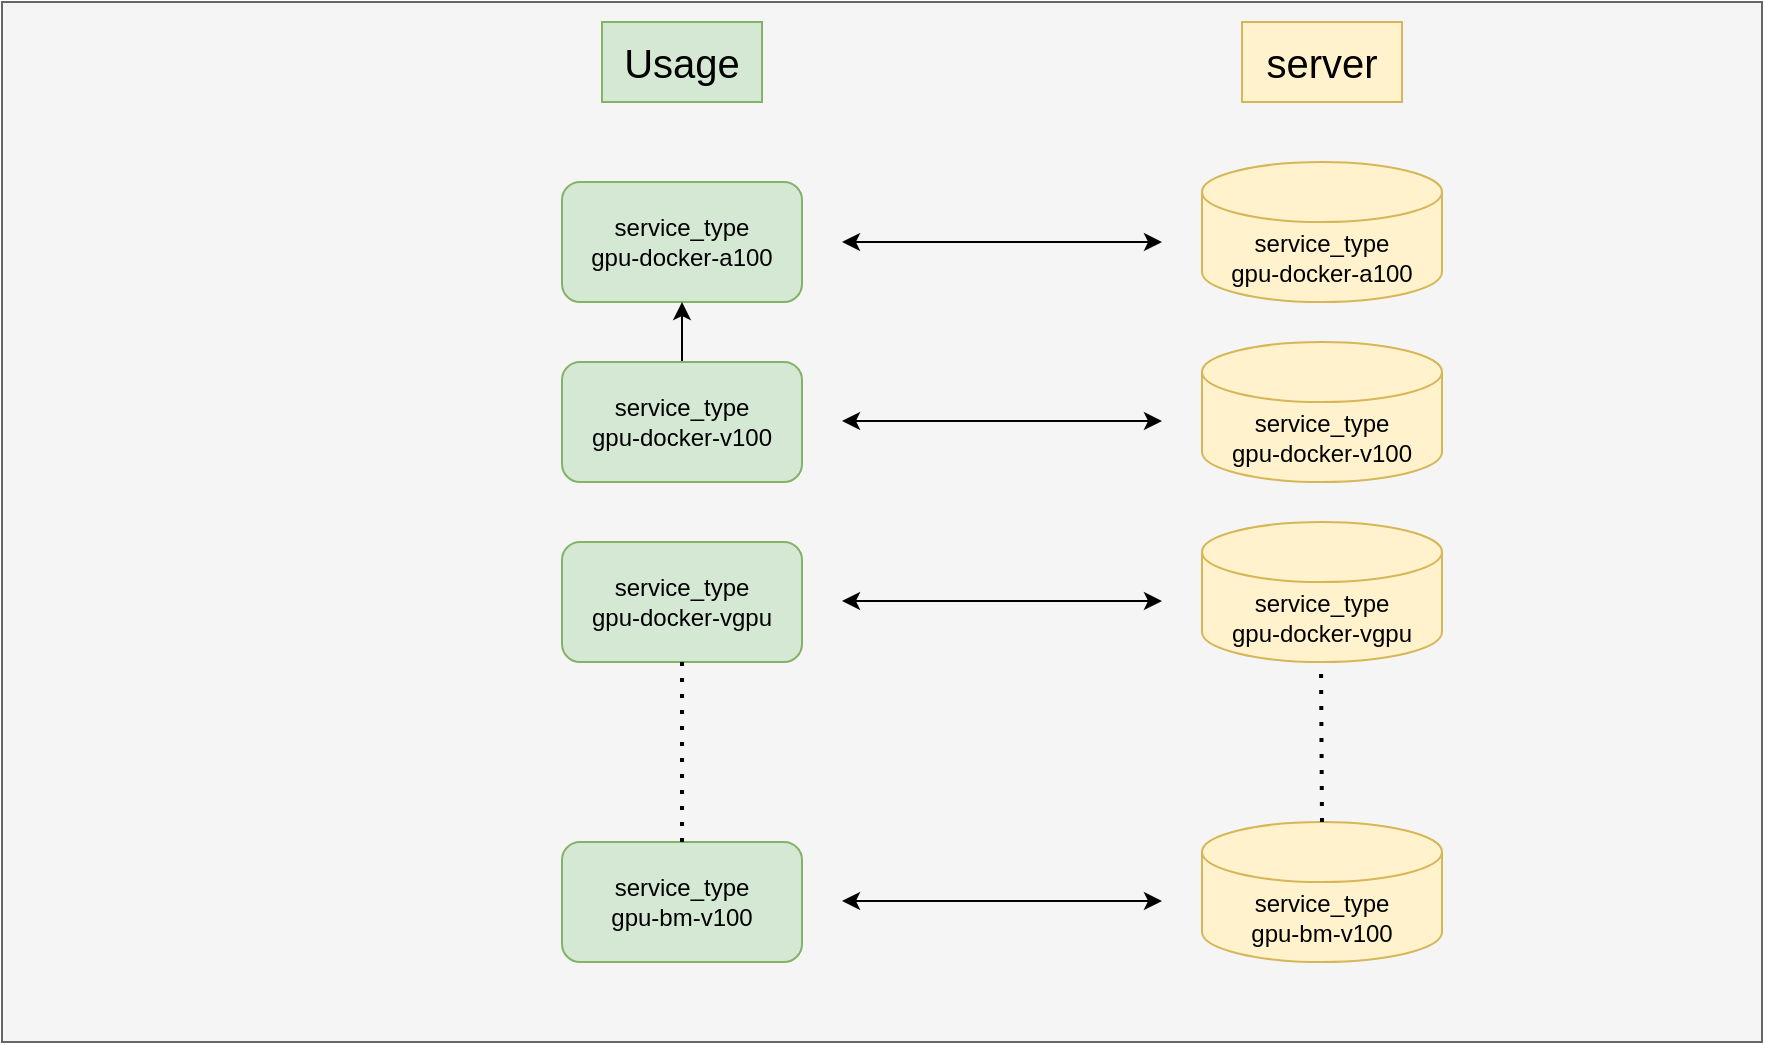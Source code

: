 <mxfile version="21.2.9" type="github">
  <diagram name="Page-1" id="6a6OOwxo6Y9_htjvIanm">
    <mxGraphModel dx="1434" dy="748" grid="1" gridSize="10" guides="1" tooltips="1" connect="1" arrows="1" fold="1" page="1" pageScale="1" pageWidth="850" pageHeight="1100" math="0" shadow="0">
      <root>
        <mxCell id="0" />
        <mxCell id="1" parent="0" />
        <mxCell id="-UJmYH7cU9t-iPEf6zQ2-1" value="" style="rounded=0;whiteSpace=wrap;html=1;fillColor=#f5f5f5;fontColor=#333333;strokeColor=#666666;" parent="1" vertex="1">
          <mxGeometry x="80" y="120" width="880" height="520" as="geometry" />
        </mxCell>
        <mxCell id="UZ_lWxhkcz9oKxHN5GgZ-2" value="service_type&lt;br&gt;gpu-docker-a100" style="rounded=1;whiteSpace=wrap;html=1;fillColor=#d5e8d4;strokeColor=#82b366;" parent="1" vertex="1">
          <mxGeometry x="360" y="210" width="120" height="60" as="geometry" />
        </mxCell>
        <mxCell id="wqtQaAzmY_qlGZJuY417-1" value="" style="edgeStyle=orthogonalEdgeStyle;rounded=0;orthogonalLoop=1;jettySize=auto;html=1;" edge="1" parent="1" source="UZ_lWxhkcz9oKxHN5GgZ-3" target="UZ_lWxhkcz9oKxHN5GgZ-2">
          <mxGeometry relative="1" as="geometry" />
        </mxCell>
        <mxCell id="UZ_lWxhkcz9oKxHN5GgZ-3" value="service_type&lt;br&gt;gpu-docker-v100" style="rounded=1;whiteSpace=wrap;html=1;fillColor=#d5e8d4;strokeColor=#82b366;" parent="1" vertex="1">
          <mxGeometry x="360" y="300" width="120" height="60" as="geometry" />
        </mxCell>
        <mxCell id="UZ_lWxhkcz9oKxHN5GgZ-6" value="service_type&lt;br&gt;gpu-docker-vgpu" style="rounded=1;whiteSpace=wrap;html=1;fillColor=#d5e8d4;strokeColor=#82b366;" parent="1" vertex="1">
          <mxGeometry x="360" y="390" width="120" height="60" as="geometry" />
        </mxCell>
        <mxCell id="UZ_lWxhkcz9oKxHN5GgZ-7" value="service_type&lt;br&gt;gpu-bm-v100" style="rounded=1;whiteSpace=wrap;html=1;fillColor=#d5e8d4;strokeColor=#82b366;" parent="1" vertex="1">
          <mxGeometry x="360" y="540" width="120" height="60" as="geometry" />
        </mxCell>
        <mxCell id="UZ_lWxhkcz9oKxHN5GgZ-10" value="Usage" style="text;html=1;strokeColor=#82b366;fillColor=#d5e8d4;align=center;verticalAlign=middle;whiteSpace=wrap;rounded=0;strokeWidth=1;fontSize=20;fontStyle=0" parent="1" vertex="1">
          <mxGeometry x="380" y="130" width="80" height="40" as="geometry" />
        </mxCell>
        <mxCell id="UZ_lWxhkcz9oKxHN5GgZ-11" value="" style="endArrow=none;dashed=1;html=1;dashPattern=1 3;strokeWidth=2;rounded=0;exitX=0.5;exitY=0;exitDx=0;exitDy=0;entryX=0.5;entryY=1;entryDx=0;entryDy=0;" parent="1" source="UZ_lWxhkcz9oKxHN5GgZ-7" target="UZ_lWxhkcz9oKxHN5GgZ-6" edge="1">
          <mxGeometry width="50" height="50" relative="1" as="geometry">
            <mxPoint x="420" y="530" as="sourcePoint" />
            <mxPoint x="420" y="470" as="targetPoint" />
          </mxGeometry>
        </mxCell>
        <mxCell id="UZ_lWxhkcz9oKxHN5GgZ-14" value="service_type&lt;br&gt;gpu-docker-a100" style="shape=cylinder3;whiteSpace=wrap;html=1;boundedLbl=1;backgroundOutline=1;size=15;fillColor=#fff2cc;strokeColor=#d6b656;" parent="1" vertex="1">
          <mxGeometry x="680" y="200" width="120" height="70" as="geometry" />
        </mxCell>
        <mxCell id="UZ_lWxhkcz9oKxHN5GgZ-20" value="server" style="text;html=1;strokeColor=#d6b656;fillColor=#fff2cc;align=center;verticalAlign=middle;whiteSpace=wrap;rounded=0;strokeWidth=1;fontSize=20;fontStyle=0" parent="1" vertex="1">
          <mxGeometry x="700" y="130" width="80" height="40" as="geometry" />
        </mxCell>
        <mxCell id="UZ_lWxhkcz9oKxHN5GgZ-22" value="service_type&lt;br&gt;gpu-docker-v100" style="shape=cylinder3;whiteSpace=wrap;html=1;boundedLbl=1;backgroundOutline=1;size=15;fillColor=#fff2cc;strokeColor=#d6b656;" parent="1" vertex="1">
          <mxGeometry x="680" y="290" width="120" height="70" as="geometry" />
        </mxCell>
        <mxCell id="UZ_lWxhkcz9oKxHN5GgZ-23" value="service_type&lt;br&gt;gpu-docker-vgpu" style="shape=cylinder3;whiteSpace=wrap;html=1;boundedLbl=1;backgroundOutline=1;size=15;fillColor=#fff2cc;strokeColor=#d6b656;" parent="1" vertex="1">
          <mxGeometry x="680" y="380" width="120" height="70" as="geometry" />
        </mxCell>
        <mxCell id="UZ_lWxhkcz9oKxHN5GgZ-24" value="service_type&lt;br&gt;gpu-bm-v100" style="shape=cylinder3;whiteSpace=wrap;html=1;boundedLbl=1;backgroundOutline=1;size=15;fillColor=#fff2cc;strokeColor=#d6b656;" parent="1" vertex="1">
          <mxGeometry x="680" y="530" width="120" height="70" as="geometry" />
        </mxCell>
        <mxCell id="UZ_lWxhkcz9oKxHN5GgZ-25" value="" style="endArrow=none;dashed=1;html=1;dashPattern=1 3;strokeWidth=2;rounded=0;entryX=0.5;entryY=1;entryDx=0;entryDy=0;" parent="1" edge="1">
          <mxGeometry width="50" height="50" relative="1" as="geometry">
            <mxPoint x="740" y="530" as="sourcePoint" />
            <mxPoint x="739.5" y="450" as="targetPoint" />
          </mxGeometry>
        </mxCell>
        <mxCell id="UZ_lWxhkcz9oKxHN5GgZ-26" value="" style="endArrow=classic;startArrow=classic;html=1;rounded=0;" parent="1" edge="1">
          <mxGeometry width="50" height="50" relative="1" as="geometry">
            <mxPoint x="500" y="240" as="sourcePoint" />
            <mxPoint x="660" y="240" as="targetPoint" />
          </mxGeometry>
        </mxCell>
        <mxCell id="UZ_lWxhkcz9oKxHN5GgZ-27" value="" style="endArrow=classic;startArrow=classic;html=1;rounded=0;" parent="1" edge="1">
          <mxGeometry width="50" height="50" relative="1" as="geometry">
            <mxPoint x="500" y="329.5" as="sourcePoint" />
            <mxPoint x="660" y="329.5" as="targetPoint" />
          </mxGeometry>
        </mxCell>
        <mxCell id="UZ_lWxhkcz9oKxHN5GgZ-28" value="" style="endArrow=classic;startArrow=classic;html=1;rounded=0;" parent="1" edge="1">
          <mxGeometry width="50" height="50" relative="1" as="geometry">
            <mxPoint x="500" y="419.5" as="sourcePoint" />
            <mxPoint x="660" y="419.5" as="targetPoint" />
          </mxGeometry>
        </mxCell>
        <mxCell id="UZ_lWxhkcz9oKxHN5GgZ-29" value="" style="endArrow=classic;startArrow=classic;html=1;rounded=0;" parent="1" edge="1">
          <mxGeometry width="50" height="50" relative="1" as="geometry">
            <mxPoint x="500" y="569.5" as="sourcePoint" />
            <mxPoint x="660" y="569.5" as="targetPoint" />
          </mxGeometry>
        </mxCell>
      </root>
    </mxGraphModel>
  </diagram>
</mxfile>
